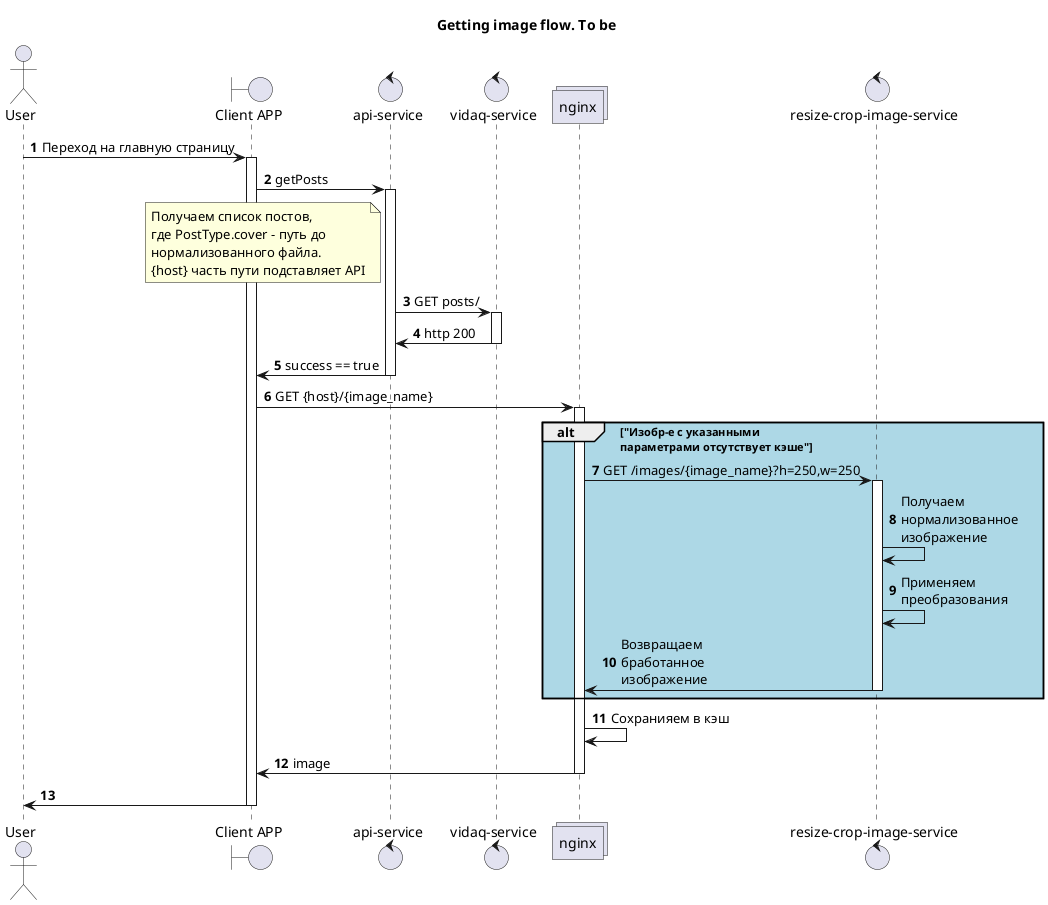 @startuml
'https://plantuml.com/sequence-diagram
title "Getting image flow. To be"

actor User as U
boundary "Client APP" as GUI
control "api-service" as AS
control "vidaq-service" as V
collections "nginx" as WS
control "resize-crop-image-service" as IS


autonumber

U -> GUI: Переход на главную страницу
activate GUI

GUI -> AS: getPosts
activate AS
note left AS
Получаем список постов,
где PostType.cover - путь до
нормализованного файла.
{host} часть пути подставляет API
end note
AS -> V: GET posts/
activate V
V -> AS: http 200
deactivate V
AS -> GUI: success == true
deactivate AS

GUI -> WS: GET {host}/{image_name}
activate WS
alt #LightBlue "Изобр-е с указанными \nпараметрами отсутствует кэше"
WS -> IS: GET /images/{image_name}?h=250,w=250
activate IS
IS -> IS: Получаем \nнормализованное \nизображение
IS -> IS: Применяем \nпреобразования
IS -> WS: Возвращаем \nбработанное \nизображение
deactivate IS
end alt
WS -> WS: Сохранияем в кэш
WS -> GUI: image
deactivate WS


GUI -> U:
deactivate GUI

@enduml